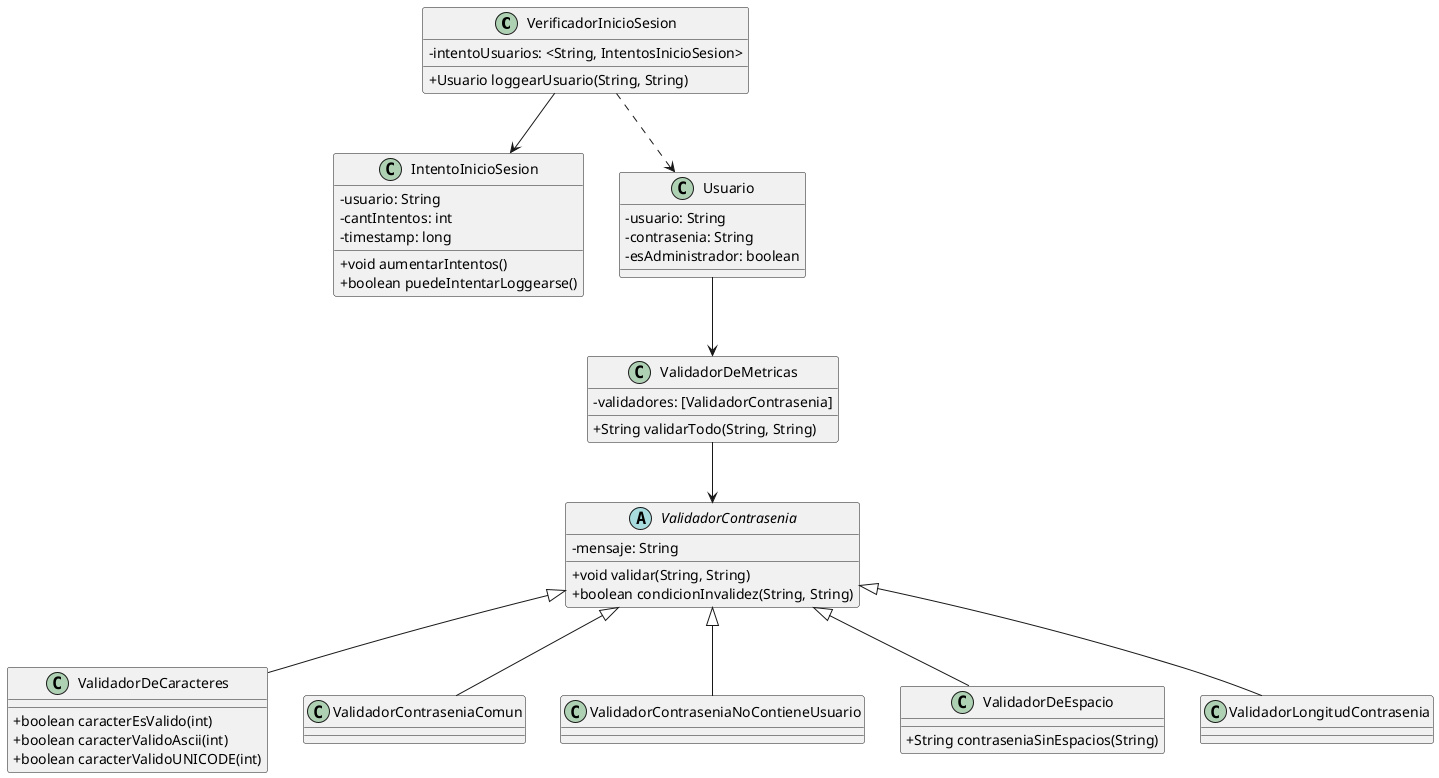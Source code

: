 @startuml
skinparam classAttributeIconSize 0

class VerificadorInicioSesion {
-intentoUsuarios: <String, IntentosInicioSesion>

+Usuario loggearUsuario(String, String)
}

class IntentoInicioSesion {
-usuario: String
-cantIntentos: int
- timestamp: long

+void aumentarIntentos()
+boolean puedeIntentarLoggearse()
}

class Usuario {
-usuario: String
-contrasenia: String
-esAdministrador: boolean
}

class ValidadorDeMetricas {
-validadores: [ValidadorContrasenia]

+String validarTodo(String, String)
}

abstract class ValidadorContrasenia {
-mensaje: String

+ void validar(String, String)
+ boolean condicionInvalidez(String, String)
}

class ValidadorDeCaracteres extends ValidadorContrasenia {

+boolean caracterEsValido(int)
+boolean caracterValidoAscii(int)
+boolean caracterValidoUNICODE(int)
}

class ValidadorContraseniaComun extends ValidadorContrasenia {

}

class ValidadorContraseniaNoContieneUsuario extends ValidadorContrasenia {

}

class ValidadorDeEspacio extends ValidadorContrasenia {

+String contraseniaSinEspacios(String)
}

class ValidadorLongitudContrasenia extends ValidadorContrasenia {

}

VerificadorInicioSesion --> IntentoInicioSesion
VerificadorInicioSesion ..> Usuario

Usuario --> ValidadorDeMetricas

ValidadorDeMetricas --> ValidadorContrasenia

@enduml